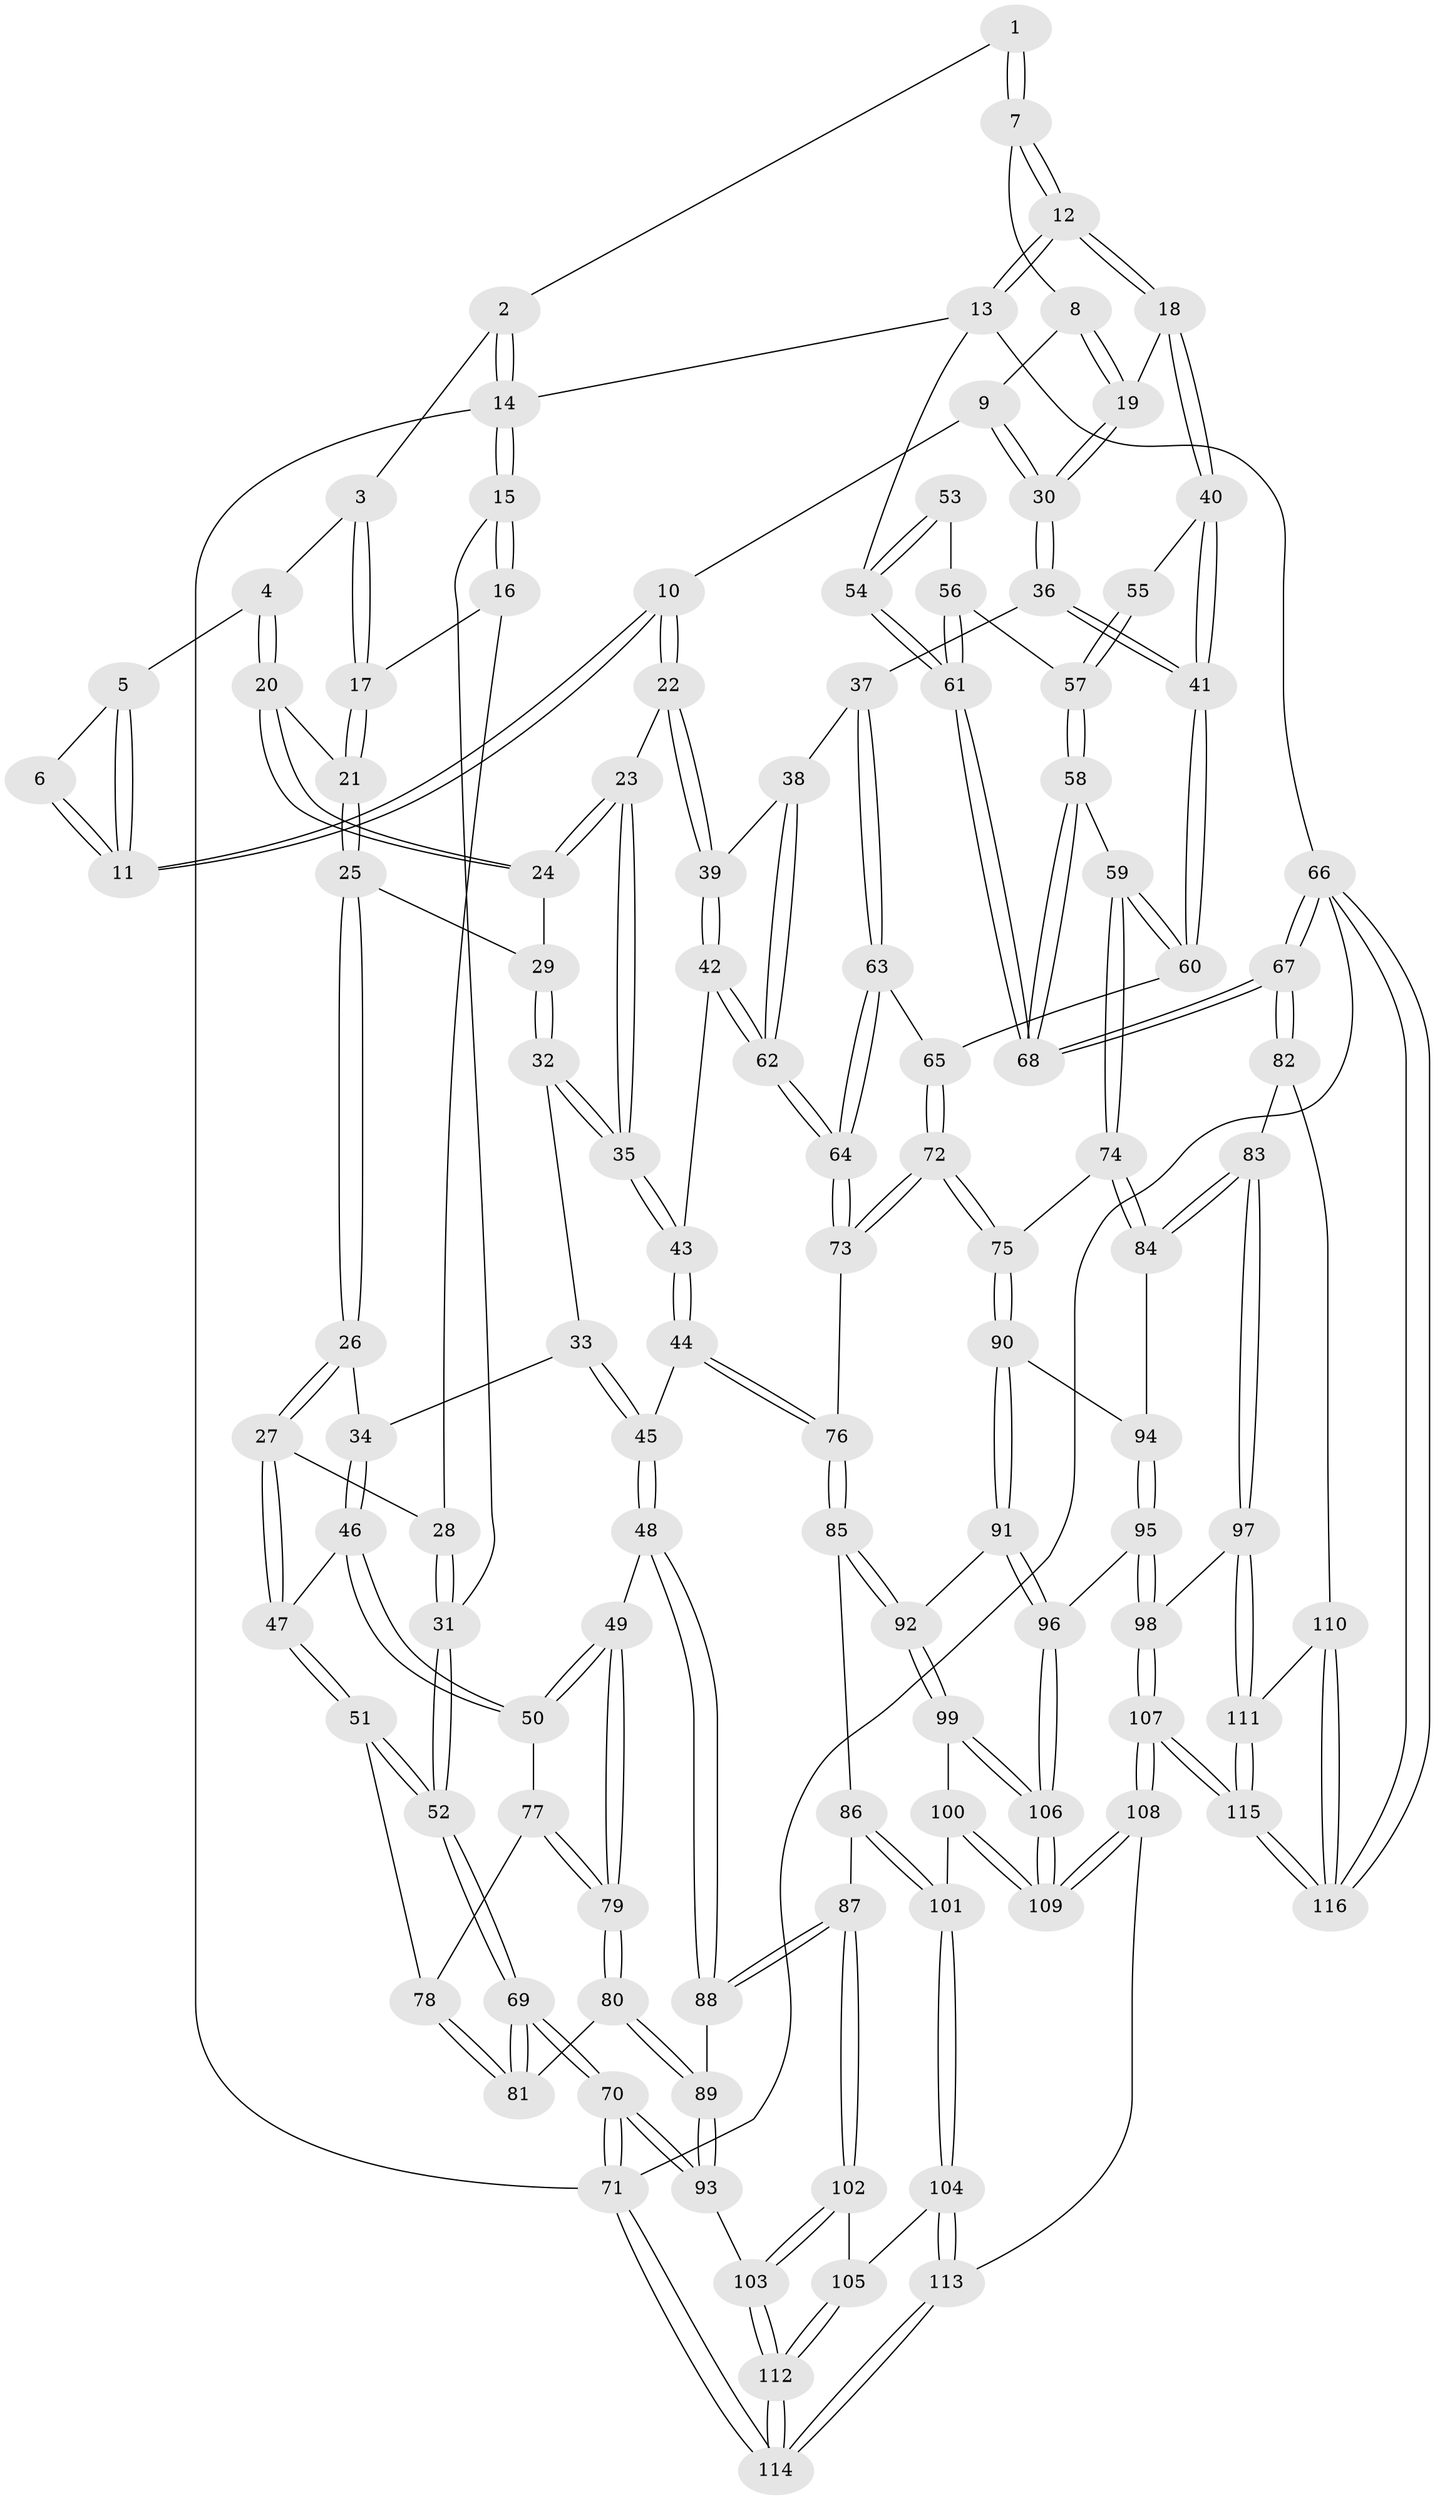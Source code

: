 // Generated by graph-tools (version 1.1) at 2025/27/03/09/25 03:27:09]
// undirected, 116 vertices, 287 edges
graph export_dot {
graph [start="1"]
  node [color=gray90,style=filled];
  1 [pos="+0.4939892099270452+0"];
  2 [pos="+0.2484842434962531+0"];
  3 [pos="+0.24433678450358293+0"];
  4 [pos="+0.3429158306087439+0.10592031203167664"];
  5 [pos="+0.37545567281372627+0.10610932614666156"];
  6 [pos="+0.4917378688404708+0"];
  7 [pos="+0.6813352150974855+0"];
  8 [pos="+0.6289690665150184+0.015419816033428539"];
  9 [pos="+0.5619339329009388+0.13866583497013052"];
  10 [pos="+0.5100394427897417+0.16521512721000087"];
  11 [pos="+0.4510259411679335+0.11249832883149999"];
  12 [pos="+1+0"];
  13 [pos="+1+0"];
  14 [pos="+0+0"];
  15 [pos="+0+0.007938592415350419"];
  16 [pos="+0.14538789384784156+0.10339564913697605"];
  17 [pos="+0.14974534254090882+0.10191462929215578"];
  18 [pos="+0.9142085487273619+0.06888728890501325"];
  19 [pos="+0.7405296509588352+0.19476809658772115"];
  20 [pos="+0.33942237285015703+0.11250683944717156"];
  21 [pos="+0.1665472898681205+0.11966108621154577"];
  22 [pos="+0.5013927776084615+0.20012503436521867"];
  23 [pos="+0.43131363525619876+0.24500457148082522"];
  24 [pos="+0.32118059731517384+0.16498938643994376"];
  25 [pos="+0.2009667347455073+0.16969869108060637"];
  26 [pos="+0.1511075234092236+0.3010578954851475"];
  27 [pos="+0.1197073850694474+0.30288988631653035"];
  28 [pos="+0.09041555391962786+0.20283854948313884"];
  29 [pos="+0.2893148882814403+0.19770489291818977"];
  30 [pos="+0.7151651491927777+0.2319466554567912"];
  31 [pos="+0+0.11611224508684868"];
  32 [pos="+0.28933867890029946+0.2538510280095976"];
  33 [pos="+0.22639270616048376+0.3115827508504127"];
  34 [pos="+0.17381631684631546+0.3098139865632113"];
  35 [pos="+0.39033446742149014+0.3126401970084466"];
  36 [pos="+0.7103382996901738+0.3093865266595821"];
  37 [pos="+0.6982057330914224+0.3141651399940623"];
  38 [pos="+0.6916751182737978+0.31519131614177404"];
  39 [pos="+0.5638483691827719+0.30900945748337977"];
  40 [pos="+0.8363531247025464+0.33432228762395166"];
  41 [pos="+0.7677262137134732+0.3506507900075928"];
  42 [pos="+0.5063808156435567+0.38802966869590627"];
  43 [pos="+0.40134269301701164+0.4036843766311886"];
  44 [pos="+0.3655304484245279+0.4499315810558053"];
  45 [pos="+0.3386592970171476+0.46513369964999485"];
  46 [pos="+0.19915723786832934+0.49121616753991515"];
  47 [pos="+0+0.3968889492226032"];
  48 [pos="+0.2879506840251663+0.5302959383594548"];
  49 [pos="+0.2651163596931327+0.5278762086722685"];
  50 [pos="+0.21978878641293645+0.5086057537864836"];
  51 [pos="+0+0.41747681178993085"];
  52 [pos="+0+0.4191533855036433"];
  53 [pos="+0.8587552037651502+0.3363924072053386"];
  54 [pos="+1+0"];
  55 [pos="+0.8508581578392859+0.3367509188923015"];
  56 [pos="+0.9538124770870623+0.37299219951467727"];
  57 [pos="+0.9135220983825849+0.4803310716954795"];
  58 [pos="+0.9112249276494782+0.49827096518058744"];
  59 [pos="+0.8230081303878819+0.5036592922480501"];
  60 [pos="+0.7752747371007638+0.4169330274859217"];
  61 [pos="+1+0.2877842171183473"];
  62 [pos="+0.5713466660758468+0.4581974117923898"];
  63 [pos="+0.6523626804389835+0.4535953818372534"];
  64 [pos="+0.5802820445621278+0.4796259390719604"];
  65 [pos="+0.694204096791052+0.47717161458263274"];
  66 [pos="+1+1"];
  67 [pos="+1+0.6660876252432235"];
  68 [pos="+1+0.6647166749298795"];
  69 [pos="+0+0.5608500166424808"];
  70 [pos="+0+0.8465429324985311"];
  71 [pos="+0+1"];
  72 [pos="+0.6822236884967393+0.6040764950188822"];
  73 [pos="+0.5724409796912433+0.5811781971032273"];
  74 [pos="+0.7517330233451682+0.6275030919978267"];
  75 [pos="+0.7003444764038892+0.6142003970848743"];
  76 [pos="+0.5648953939337872+0.5849793433452043"];
  77 [pos="+0.10473647199863498+0.5610491625245032"];
  78 [pos="+0.08043694902202761+0.5580577180615175"];
  79 [pos="+0.12595219291415602+0.6484429630408035"];
  80 [pos="+0.11184149568954516+0.6723071982783542"];
  81 [pos="+0.06800631952980579+0.6374664803223964"];
  82 [pos="+0.9276649143481182+0.7242584965973451"];
  83 [pos="+0.8493882899067956+0.7219621913867502"];
  84 [pos="+0.781597894898508+0.6698542628485736"];
  85 [pos="+0.49671383378816486+0.6734447520919221"];
  86 [pos="+0.4399157040831472+0.686135697507719"];
  87 [pos="+0.34715869773205804+0.6717643277792515"];
  88 [pos="+0.3208730230917381+0.6284312355494536"];
  89 [pos="+0.11706055100310418+0.713691923249375"];
  90 [pos="+0.6293106114734072+0.7338705010020752"];
  91 [pos="+0.6059337413368334+0.7583311058803063"];
  92 [pos="+0.540922999120322+0.7305827904542865"];
  93 [pos="+0.09529591114517387+0.8212881526192354"];
  94 [pos="+0.7068490410583748+0.745237214226917"];
  95 [pos="+0.6655219858422899+0.8082938220982037"];
  96 [pos="+0.6296097641470992+0.797746271236199"];
  97 [pos="+0.792031317616655+0.8305618101890213"];
  98 [pos="+0.6938320065823033+0.8428221177081443"];
  99 [pos="+0.5280650521707403+0.8168791297471709"];
  100 [pos="+0.48086086822453106+0.8445546299975778"];
  101 [pos="+0.4516991593883876+0.83095478175212"];
  102 [pos="+0.3267637961563688+0.7143363203610977"];
  103 [pos="+0.10919161996061218+0.8293664253089036"];
  104 [pos="+0.40308778432267234+0.8557676628808839"];
  105 [pos="+0.33696784777020794+0.8140027585153111"];
  106 [pos="+0.5813739994420469+0.8539959258686818"];
  107 [pos="+0.5916457081327692+1"];
  108 [pos="+0.5834586896687433+1"];
  109 [pos="+0.5833321388457677+1"];
  110 [pos="+0.9043987731239196+0.8965041958980138"];
  111 [pos="+0.8046870227769463+0.889424956170601"];
  112 [pos="+0.2166629232522494+0.9706879283129539"];
  113 [pos="+0.38792315398561134+1"];
  114 [pos="+0.2873287602126754+1"];
  115 [pos="+0.7215205280389242+1"];
  116 [pos="+1+1"];
  1 -- 2;
  1 -- 7;
  1 -- 7;
  2 -- 3;
  2 -- 14;
  2 -- 14;
  3 -- 4;
  3 -- 17;
  3 -- 17;
  4 -- 5;
  4 -- 20;
  4 -- 20;
  5 -- 6;
  5 -- 11;
  5 -- 11;
  6 -- 11;
  6 -- 11;
  7 -- 8;
  7 -- 12;
  7 -- 12;
  8 -- 9;
  8 -- 19;
  8 -- 19;
  9 -- 10;
  9 -- 30;
  9 -- 30;
  10 -- 11;
  10 -- 11;
  10 -- 22;
  10 -- 22;
  12 -- 13;
  12 -- 13;
  12 -- 18;
  12 -- 18;
  13 -- 14;
  13 -- 54;
  13 -- 66;
  14 -- 15;
  14 -- 15;
  14 -- 71;
  15 -- 16;
  15 -- 16;
  15 -- 31;
  16 -- 17;
  16 -- 28;
  17 -- 21;
  17 -- 21;
  18 -- 19;
  18 -- 40;
  18 -- 40;
  19 -- 30;
  19 -- 30;
  20 -- 21;
  20 -- 24;
  20 -- 24;
  21 -- 25;
  21 -- 25;
  22 -- 23;
  22 -- 39;
  22 -- 39;
  23 -- 24;
  23 -- 24;
  23 -- 35;
  23 -- 35;
  24 -- 29;
  25 -- 26;
  25 -- 26;
  25 -- 29;
  26 -- 27;
  26 -- 27;
  26 -- 34;
  27 -- 28;
  27 -- 47;
  27 -- 47;
  28 -- 31;
  28 -- 31;
  29 -- 32;
  29 -- 32;
  30 -- 36;
  30 -- 36;
  31 -- 52;
  31 -- 52;
  32 -- 33;
  32 -- 35;
  32 -- 35;
  33 -- 34;
  33 -- 45;
  33 -- 45;
  34 -- 46;
  34 -- 46;
  35 -- 43;
  35 -- 43;
  36 -- 37;
  36 -- 41;
  36 -- 41;
  37 -- 38;
  37 -- 63;
  37 -- 63;
  38 -- 39;
  38 -- 62;
  38 -- 62;
  39 -- 42;
  39 -- 42;
  40 -- 41;
  40 -- 41;
  40 -- 55;
  41 -- 60;
  41 -- 60;
  42 -- 43;
  42 -- 62;
  42 -- 62;
  43 -- 44;
  43 -- 44;
  44 -- 45;
  44 -- 76;
  44 -- 76;
  45 -- 48;
  45 -- 48;
  46 -- 47;
  46 -- 50;
  46 -- 50;
  47 -- 51;
  47 -- 51;
  48 -- 49;
  48 -- 88;
  48 -- 88;
  49 -- 50;
  49 -- 50;
  49 -- 79;
  49 -- 79;
  50 -- 77;
  51 -- 52;
  51 -- 52;
  51 -- 78;
  52 -- 69;
  52 -- 69;
  53 -- 54;
  53 -- 54;
  53 -- 56;
  54 -- 61;
  54 -- 61;
  55 -- 57;
  55 -- 57;
  56 -- 57;
  56 -- 61;
  56 -- 61;
  57 -- 58;
  57 -- 58;
  58 -- 59;
  58 -- 68;
  58 -- 68;
  59 -- 60;
  59 -- 60;
  59 -- 74;
  59 -- 74;
  60 -- 65;
  61 -- 68;
  61 -- 68;
  62 -- 64;
  62 -- 64;
  63 -- 64;
  63 -- 64;
  63 -- 65;
  64 -- 73;
  64 -- 73;
  65 -- 72;
  65 -- 72;
  66 -- 67;
  66 -- 67;
  66 -- 116;
  66 -- 116;
  66 -- 71;
  67 -- 68;
  67 -- 68;
  67 -- 82;
  67 -- 82;
  69 -- 70;
  69 -- 70;
  69 -- 81;
  69 -- 81;
  70 -- 71;
  70 -- 71;
  70 -- 93;
  70 -- 93;
  71 -- 114;
  71 -- 114;
  72 -- 73;
  72 -- 73;
  72 -- 75;
  72 -- 75;
  73 -- 76;
  74 -- 75;
  74 -- 84;
  74 -- 84;
  75 -- 90;
  75 -- 90;
  76 -- 85;
  76 -- 85;
  77 -- 78;
  77 -- 79;
  77 -- 79;
  78 -- 81;
  78 -- 81;
  79 -- 80;
  79 -- 80;
  80 -- 81;
  80 -- 89;
  80 -- 89;
  82 -- 83;
  82 -- 110;
  83 -- 84;
  83 -- 84;
  83 -- 97;
  83 -- 97;
  84 -- 94;
  85 -- 86;
  85 -- 92;
  85 -- 92;
  86 -- 87;
  86 -- 101;
  86 -- 101;
  87 -- 88;
  87 -- 88;
  87 -- 102;
  87 -- 102;
  88 -- 89;
  89 -- 93;
  89 -- 93;
  90 -- 91;
  90 -- 91;
  90 -- 94;
  91 -- 92;
  91 -- 96;
  91 -- 96;
  92 -- 99;
  92 -- 99;
  93 -- 103;
  94 -- 95;
  94 -- 95;
  95 -- 96;
  95 -- 98;
  95 -- 98;
  96 -- 106;
  96 -- 106;
  97 -- 98;
  97 -- 111;
  97 -- 111;
  98 -- 107;
  98 -- 107;
  99 -- 100;
  99 -- 106;
  99 -- 106;
  100 -- 101;
  100 -- 109;
  100 -- 109;
  101 -- 104;
  101 -- 104;
  102 -- 103;
  102 -- 103;
  102 -- 105;
  103 -- 112;
  103 -- 112;
  104 -- 105;
  104 -- 113;
  104 -- 113;
  105 -- 112;
  105 -- 112;
  106 -- 109;
  106 -- 109;
  107 -- 108;
  107 -- 108;
  107 -- 115;
  107 -- 115;
  108 -- 109;
  108 -- 109;
  108 -- 113;
  110 -- 111;
  110 -- 116;
  110 -- 116;
  111 -- 115;
  111 -- 115;
  112 -- 114;
  112 -- 114;
  113 -- 114;
  113 -- 114;
  115 -- 116;
  115 -- 116;
}
